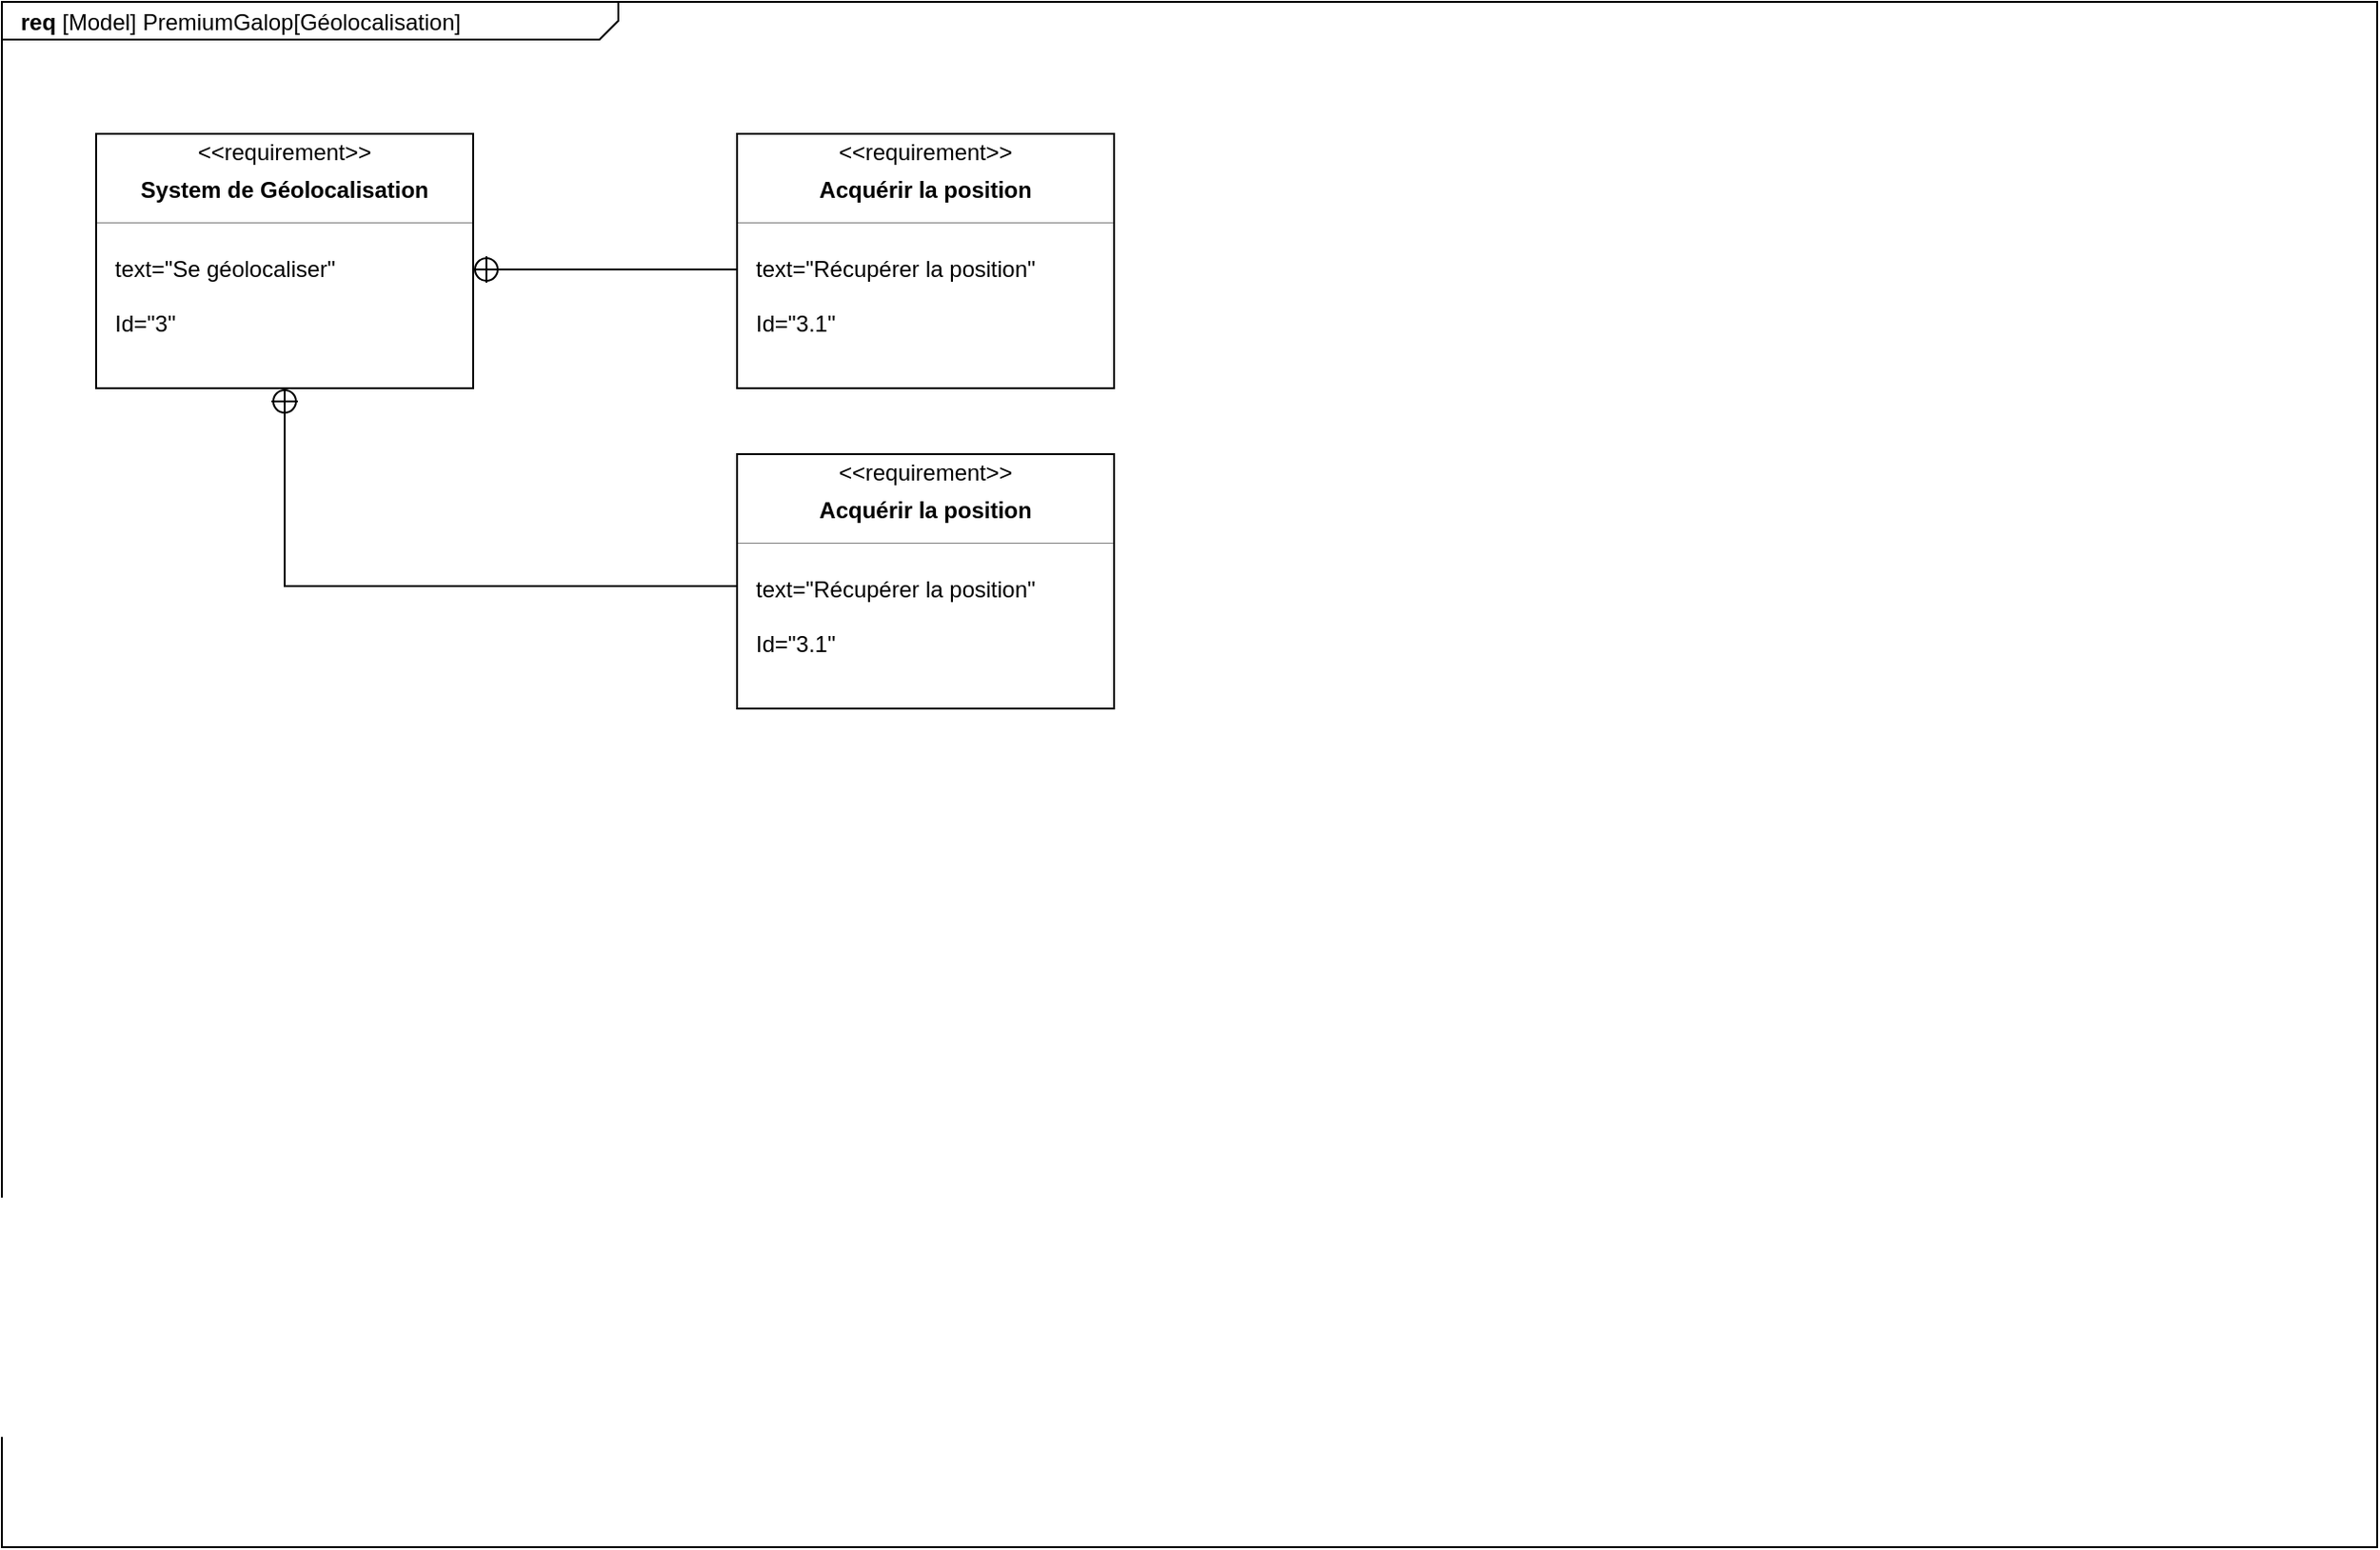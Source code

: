 <mxfile version="26.0.8">
  <diagram name="Page-1" id="929967ad-93f9-6ef4-fab6-5d389245f69c">
    <mxGraphModel dx="1248" dy="1808" grid="1" gridSize="10" guides="1" tooltips="1" connect="1" arrows="1" fold="1" page="1" pageScale="1.5" pageWidth="1169" pageHeight="826" background="none" math="0" shadow="0">
      <root>
        <mxCell id="0" style=";html=1;" />
        <mxCell id="1" style=";html=1;" parent="0" />
        <mxCell id="1672d66443f91eb5-1" value="&lt;p style=&quot;margin: 0px ; margin-top: 4px ; margin-left: 10px ; text-align: left&quot;&gt;&lt;b&gt;req&lt;/b&gt; [Model] PremiumGalop[Géolocalisation]&lt;/p&gt;" style="html=1;strokeWidth=1;shape=mxgraph.sysml.package;html=1;overflow=fill;whiteSpace=wrap;fillColor=none;gradientColor=none;fontSize=12;align=center;labelX=327.64;" parent="1" vertex="1">
          <mxGeometry x="110" y="-70" width="1260" height="820" as="geometry" />
        </mxCell>
        <mxCell id="gL3Civ_0kA5RlNFKBFCX-1" value="" style="fontStyle=1;align=center;verticalAlign=middle;childLayout=stackLayout;horizontal=1;horizontalStack=0;resizeParent=1;resizeParentMax=0;resizeLast=0;marginBottom=0;" parent="1" vertex="1">
          <mxGeometry x="160" width="200" height="135" as="geometry" />
        </mxCell>
        <mxCell id="gL3Civ_0kA5RlNFKBFCX-2" value="&amp;lt;&amp;lt;requirement&amp;gt;&amp;gt;" style="html=1;align=center;spacing=0;verticalAlign=middle;strokeColor=none;fillColor=none;whiteSpace=wrap;spacingTop=3;" parent="gL3Civ_0kA5RlNFKBFCX-1" vertex="1">
          <mxGeometry width="200" height="16" as="geometry" />
        </mxCell>
        <mxCell id="gL3Civ_0kA5RlNFKBFCX-3" value="System de Géolocalisation" style="html=1;align=center;spacing=0;verticalAlign=middle;strokeColor=none;fillColor=none;whiteSpace=wrap;fontStyle=1" parent="gL3Civ_0kA5RlNFKBFCX-1" vertex="1">
          <mxGeometry y="16" width="200" height="27" as="geometry" />
        </mxCell>
        <mxCell id="gL3Civ_0kA5RlNFKBFCX-4" value="" style="line;strokeWidth=0.25;fillColor=none;align=left;verticalAlign=middle;spacingTop=-1;spacingLeft=3;spacingRight=3;rotatable=0;labelPosition=right;points=[];portConstraint=eastwest;" parent="gL3Civ_0kA5RlNFKBFCX-1" vertex="1">
          <mxGeometry y="43" width="200" height="8" as="geometry" />
        </mxCell>
        <mxCell id="gL3Civ_0kA5RlNFKBFCX-5" value="text=&quot;Se géolocaliser&quot;" style="html=1;align=left;spacing=0;verticalAlign=middle;strokeColor=none;fillColor=none;whiteSpace=wrap;spacingLeft=10;" parent="gL3Civ_0kA5RlNFKBFCX-1" vertex="1">
          <mxGeometry y="51" width="200" height="42" as="geometry" />
        </mxCell>
        <mxCell id="gL3Civ_0kA5RlNFKBFCX-6" value="Id=&quot;3&lt;span style=&quot;background-color: transparent; color: light-dark(rgb(0, 0, 0), rgb(255, 255, 255));&quot;&gt;&quot;&lt;/span&gt;" style="html=1;align=left;spacing=0;verticalAlign=middle;strokeColor=none;fillColor=none;whiteSpace=wrap;spacingLeft=10;" parent="gL3Civ_0kA5RlNFKBFCX-1" vertex="1">
          <mxGeometry y="93" width="200" height="16" as="geometry" />
        </mxCell>
        <mxCell id="gL3Civ_0kA5RlNFKBFCX-7" value="" style="html=1;align=center;spacing=0;verticalAlign=middle;strokeColor=none;fillColor=none;whiteSpace=wrap;" parent="gL3Civ_0kA5RlNFKBFCX-1" vertex="1">
          <mxGeometry y="109" width="200" height="26" as="geometry" />
        </mxCell>
        <mxCell id="gL3Civ_0kA5RlNFKBFCX-18" value="" style="rounded=0;html=1;labelBackgroundColor=none;endArrow=none;edgeStyle=elbowEdgeStyle;elbow=vertical;startArrow=sysMLPackCont;startSize=12;exitX=1;exitY=0.5;exitDx=0;exitDy=0;entryX=0;entryY=0.5;entryDx=0;entryDy=0;" parent="1" source="gL3Civ_0kA5RlNFKBFCX-5" target="JBRHRFo_unuxkp8JoujN-5" edge="1">
          <mxGeometry relative="1" as="geometry">
            <mxPoint x="840" y="-160" as="sourcePoint" />
            <mxPoint x="490" y="72" as="targetPoint" />
            <Array as="points" />
          </mxGeometry>
        </mxCell>
        <mxCell id="gL3Civ_0kA5RlNFKBFCX-19" value="" style="rounded=0;html=1;labelBackgroundColor=none;endArrow=none;edgeStyle=elbowEdgeStyle;elbow=vertical;startArrow=sysMLPackCont;startSize=12;entryX=0;entryY=0.5;entryDx=0;entryDy=0;exitX=0.5;exitY=1;exitDx=0;exitDy=0;" parent="1" source="gL3Civ_0kA5RlNFKBFCX-7" target="JBRHRFo_unuxkp8JoujN-12" edge="1">
          <mxGeometry relative="1" as="geometry">
            <mxPoint x="740" y="200" as="sourcePoint" />
            <mxPoint x="490" y="241.5" as="targetPoint" />
            <Array as="points">
              <mxPoint x="360" y="240" />
            </Array>
          </mxGeometry>
        </mxCell>
        <mxCell id="JBRHRFo_unuxkp8JoujN-1" value="" style="fontStyle=1;align=center;verticalAlign=middle;childLayout=stackLayout;horizontal=1;horizontalStack=0;resizeParent=1;resizeParentMax=0;resizeLast=0;marginBottom=0;" vertex="1" parent="1">
          <mxGeometry x="500" width="200" height="135" as="geometry" />
        </mxCell>
        <mxCell id="JBRHRFo_unuxkp8JoujN-2" value="&amp;lt;&amp;lt;requirement&amp;gt;&amp;gt;" style="html=1;align=center;spacing=0;verticalAlign=middle;strokeColor=none;fillColor=none;whiteSpace=wrap;spacingTop=3;" vertex="1" parent="JBRHRFo_unuxkp8JoujN-1">
          <mxGeometry width="200" height="16" as="geometry" />
        </mxCell>
        <mxCell id="JBRHRFo_unuxkp8JoujN-3" value="Acquérir la position" style="html=1;align=center;spacing=0;verticalAlign=middle;strokeColor=none;fillColor=none;whiteSpace=wrap;fontStyle=1" vertex="1" parent="JBRHRFo_unuxkp8JoujN-1">
          <mxGeometry y="16" width="200" height="27" as="geometry" />
        </mxCell>
        <mxCell id="JBRHRFo_unuxkp8JoujN-4" value="" style="line;strokeWidth=0.25;fillColor=none;align=left;verticalAlign=middle;spacingTop=-1;spacingLeft=3;spacingRight=3;rotatable=0;labelPosition=right;points=[];portConstraint=eastwest;" vertex="1" parent="JBRHRFo_unuxkp8JoujN-1">
          <mxGeometry y="43" width="200" height="8" as="geometry" />
        </mxCell>
        <mxCell id="JBRHRFo_unuxkp8JoujN-5" value="text=&quot;Récupérer la position&quot;" style="html=1;align=left;spacing=0;verticalAlign=middle;strokeColor=none;fillColor=none;whiteSpace=wrap;spacingLeft=10;" vertex="1" parent="JBRHRFo_unuxkp8JoujN-1">
          <mxGeometry y="51" width="200" height="42" as="geometry" />
        </mxCell>
        <mxCell id="JBRHRFo_unuxkp8JoujN-6" value="Id=&quot;3.1&lt;span style=&quot;background-color: transparent; color: light-dark(rgb(0, 0, 0), rgb(255, 255, 255));&quot;&gt;&quot;&lt;/span&gt;" style="html=1;align=left;spacing=0;verticalAlign=middle;strokeColor=none;fillColor=none;whiteSpace=wrap;spacingLeft=10;" vertex="1" parent="JBRHRFo_unuxkp8JoujN-1">
          <mxGeometry y="93" width="200" height="16" as="geometry" />
        </mxCell>
        <mxCell id="JBRHRFo_unuxkp8JoujN-7" value="" style="html=1;align=center;spacing=0;verticalAlign=middle;strokeColor=none;fillColor=none;whiteSpace=wrap;" vertex="1" parent="JBRHRFo_unuxkp8JoujN-1">
          <mxGeometry y="109" width="200" height="26" as="geometry" />
        </mxCell>
        <mxCell id="JBRHRFo_unuxkp8JoujN-8" value="" style="fontStyle=1;align=center;verticalAlign=middle;childLayout=stackLayout;horizontal=1;horizontalStack=0;resizeParent=1;resizeParentMax=0;resizeLast=0;marginBottom=0;" vertex="1" parent="1">
          <mxGeometry x="500" y="170" width="200" height="135" as="geometry" />
        </mxCell>
        <mxCell id="JBRHRFo_unuxkp8JoujN-9" value="&amp;lt;&amp;lt;requirement&amp;gt;&amp;gt;" style="html=1;align=center;spacing=0;verticalAlign=middle;strokeColor=none;fillColor=none;whiteSpace=wrap;spacingTop=3;" vertex="1" parent="JBRHRFo_unuxkp8JoujN-8">
          <mxGeometry width="200" height="16" as="geometry" />
        </mxCell>
        <mxCell id="JBRHRFo_unuxkp8JoujN-10" value="Acquérir la position" style="html=1;align=center;spacing=0;verticalAlign=middle;strokeColor=none;fillColor=none;whiteSpace=wrap;fontStyle=1" vertex="1" parent="JBRHRFo_unuxkp8JoujN-8">
          <mxGeometry y="16" width="200" height="27" as="geometry" />
        </mxCell>
        <mxCell id="JBRHRFo_unuxkp8JoujN-11" value="" style="line;strokeWidth=0.25;fillColor=none;align=left;verticalAlign=middle;spacingTop=-1;spacingLeft=3;spacingRight=3;rotatable=0;labelPosition=right;points=[];portConstraint=eastwest;" vertex="1" parent="JBRHRFo_unuxkp8JoujN-8">
          <mxGeometry y="43" width="200" height="8" as="geometry" />
        </mxCell>
        <mxCell id="JBRHRFo_unuxkp8JoujN-12" value="text=&quot;Récupérer la position&quot;" style="html=1;align=left;spacing=0;verticalAlign=middle;strokeColor=none;fillColor=none;whiteSpace=wrap;spacingLeft=10;" vertex="1" parent="JBRHRFo_unuxkp8JoujN-8">
          <mxGeometry y="51" width="200" height="42" as="geometry" />
        </mxCell>
        <mxCell id="JBRHRFo_unuxkp8JoujN-13" value="Id=&quot;3.1&lt;span style=&quot;background-color: transparent; color: light-dark(rgb(0, 0, 0), rgb(255, 255, 255));&quot;&gt;&quot;&lt;/span&gt;" style="html=1;align=left;spacing=0;verticalAlign=middle;strokeColor=none;fillColor=none;whiteSpace=wrap;spacingLeft=10;" vertex="1" parent="JBRHRFo_unuxkp8JoujN-8">
          <mxGeometry y="93" width="200" height="16" as="geometry" />
        </mxCell>
        <mxCell id="JBRHRFo_unuxkp8JoujN-14" value="" style="html=1;align=center;spacing=0;verticalAlign=middle;strokeColor=none;fillColor=none;whiteSpace=wrap;" vertex="1" parent="JBRHRFo_unuxkp8JoujN-8">
          <mxGeometry y="109" width="200" height="26" as="geometry" />
        </mxCell>
      </root>
    </mxGraphModel>
  </diagram>
</mxfile>
